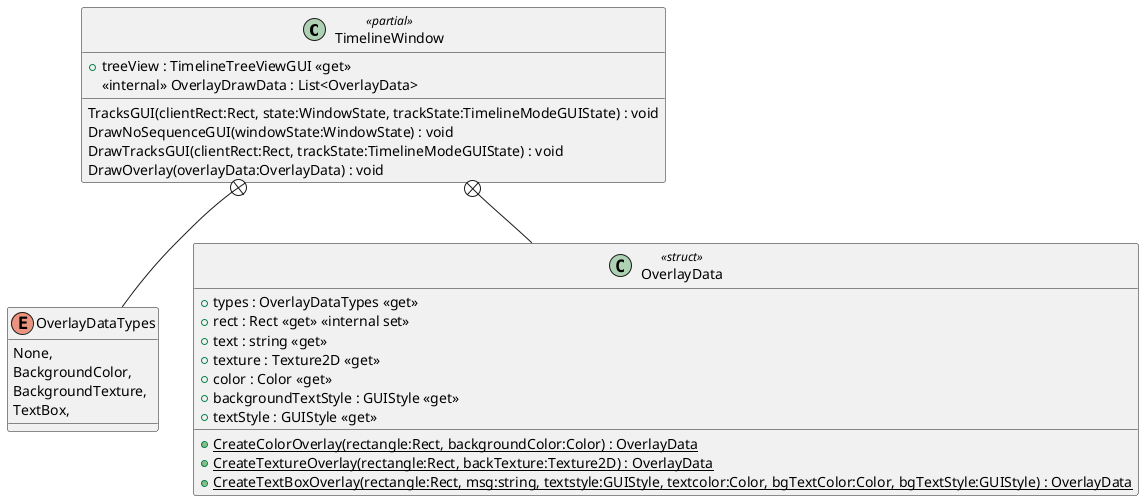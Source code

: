 @startuml
class TimelineWindow <<partial>> {
    + treeView : TimelineTreeViewGUI <<get>>
    TracksGUI(clientRect:Rect, state:WindowState, trackState:TimelineModeGUIState) : void
    DrawNoSequenceGUI(windowState:WindowState) : void
    <<internal>> OverlayDrawData : List<OverlayData>
    DrawTracksGUI(clientRect:Rect, trackState:TimelineModeGUIState) : void
    DrawOverlay(overlayData:OverlayData) : void
}
enum OverlayDataTypes {
    None,
    BackgroundColor,
    BackgroundTexture,
    TextBox,
}
class OverlayData <<struct>> {
    + types : OverlayDataTypes <<get>>
    + rect : Rect <<get>> <<internal set>>
    + text : string <<get>>
    + texture : Texture2D <<get>>
    + color : Color <<get>>
    + backgroundTextStyle : GUIStyle <<get>>
    + textStyle : GUIStyle <<get>>
    + {static} CreateColorOverlay(rectangle:Rect, backgroundColor:Color) : OverlayData
    + {static} CreateTextureOverlay(rectangle:Rect, backTexture:Texture2D) : OverlayData
    + {static} CreateTextBoxOverlay(rectangle:Rect, msg:string, textstyle:GUIStyle, textcolor:Color, bgTextColor:Color, bgTextStyle:GUIStyle) : OverlayData
}
TimelineWindow +-- OverlayDataTypes
TimelineWindow +-- OverlayData
@enduml
